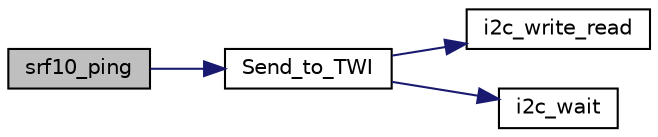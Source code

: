 digraph G
{
  edge [fontname="Helvetica",fontsize="10",labelfontname="Helvetica",labelfontsize="10"];
  node [fontname="Helvetica",fontsize="10",shape=record];
  rankdir="LR";
  Node1 [label="srf10_ping",height=0.2,width=0.4,color="black", fillcolor="grey75", style="filled" fontcolor="black"];
  Node1 -> Node2 [color="midnightblue",fontsize="10",style="solid",fontname="Helvetica"];
  Node2 [label="Send_to_TWI",height=0.2,width=0.4,color="black", fillcolor="white", style="filled",URL="$twi_8c.html#a6abb3fb5269ea88940402079231142c5"];
  Node2 -> Node3 [color="midnightblue",fontsize="10",style="solid",fontname="Helvetica"];
  Node3 [label="i2c_write_read",height=0.2,width=0.4,color="black", fillcolor="white", style="filled",URL="$i2c_8h.html#a390db7ff461cfff9cdd522dfb90fe23e"];
  Node2 -> Node4 [color="midnightblue",fontsize="10",style="solid",fontname="Helvetica"];
  Node4 [label="i2c_wait",height=0.2,width=0.4,color="black", fillcolor="white", style="filled",URL="$i2c_8h.html#a8d0292580689dd8b7e0b441cf0e6c383"];
}
